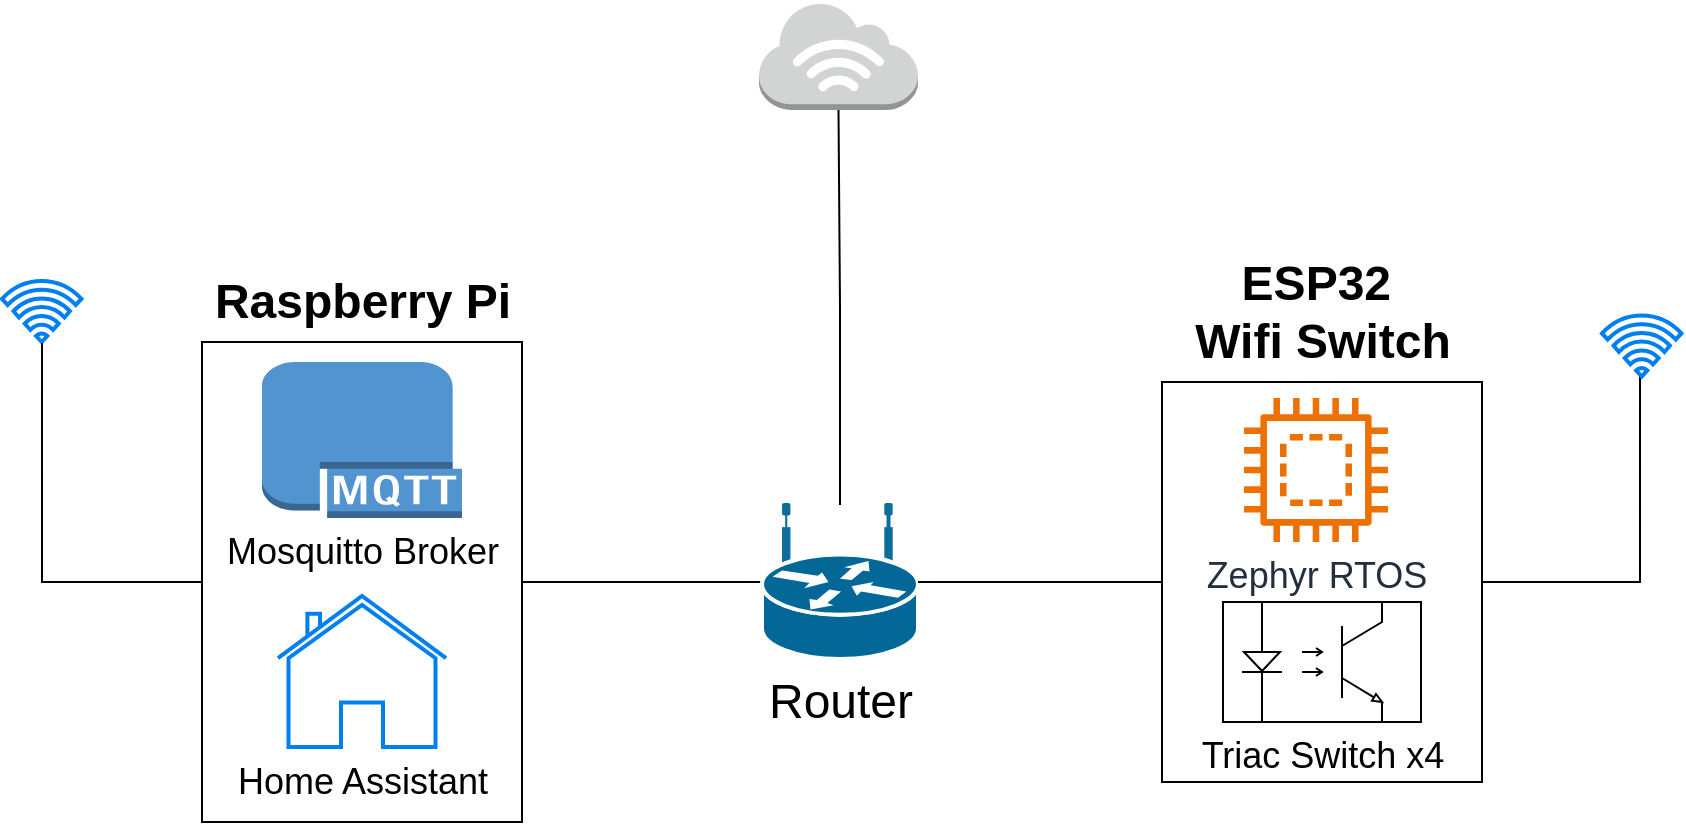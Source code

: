 <mxfile version="24.6.4" type="github">
  <diagram name="Page-1" id="c37626ed-c26b-45fb-9056-f9ebc6bb27b6">
    <mxGraphModel dx="1615" dy="1707" grid="1" gridSize="10" guides="1" tooltips="1" connect="1" arrows="1" fold="1" page="1" pageScale="1" pageWidth="1100" pageHeight="850" background="none" math="0" shadow="0">
      <root>
        <mxCell id="0" />
        <mxCell id="1" parent="0" />
        <mxCell id="5czC_teY8-kOng0B751O-43" style="edgeStyle=orthogonalEdgeStyle;rounded=0;orthogonalLoop=1;jettySize=auto;html=1;endArrow=none;endFill=0;" edge="1" parent="1" source="5czC_teY8-kOng0B751O-1" target="5czC_teY8-kOng0B751O-2">
          <mxGeometry relative="1" as="geometry" />
        </mxCell>
        <mxCell id="5czC_teY8-kOng0B751O-1" value="" style="rounded=0;whiteSpace=wrap;html=1;" vertex="1" parent="1">
          <mxGeometry x="200" y="160" width="160" height="240" as="geometry" />
        </mxCell>
        <mxCell id="5czC_teY8-kOng0B751O-37" value="" style="edgeStyle=orthogonalEdgeStyle;rounded=0;orthogonalLoop=1;jettySize=auto;html=1;endArrow=none;endFill=0;" edge="1" parent="1" source="5czC_teY8-kOng0B751O-2" target="5czC_teY8-kOng0B751O-24">
          <mxGeometry relative="1" as="geometry" />
        </mxCell>
        <mxCell id="5czC_teY8-kOng0B751O-2" value="&lt;font style=&quot;font-size: 24px;&quot;&gt;Router&lt;/font&gt;" style="shape=mxgraph.cisco.routers.wireless_router;sketch=0;html=1;pointerEvents=1;dashed=0;fillColor=#036897;strokeColor=#ffffff;strokeWidth=2;verticalLabelPosition=bottom;verticalAlign=top;align=center;outlineConnect=0;" vertex="1" parent="1">
          <mxGeometry x="480" y="241.5" width="78" height="77" as="geometry" />
        </mxCell>
        <mxCell id="5czC_teY8-kOng0B751O-4" value="&lt;font style=&quot;font-size: 24px;&quot;&gt;&lt;b&gt;Raspberry Pi&lt;/b&gt;&lt;/font&gt;" style="text;html=1;align=center;verticalAlign=middle;resizable=0;points=[];autosize=1;strokeColor=none;fillColor=none;" vertex="1" parent="1">
          <mxGeometry x="195" y="120" width="170" height="40" as="geometry" />
        </mxCell>
        <mxCell id="5czC_teY8-kOng0B751O-10" value="" style="html=1;verticalLabelPosition=bottom;align=center;labelBackgroundColor=#ffffff;verticalAlign=top;strokeWidth=2;strokeColor=#0080F0;shadow=0;dashed=0;shape=mxgraph.ios7.icons.wifi;pointerEvents=1" vertex="1" parent="1">
          <mxGeometry x="100" y="129.5" width="39.7" height="30.5" as="geometry" />
        </mxCell>
        <mxCell id="5czC_teY8-kOng0B751O-12" value="&lt;font style=&quot;font-size: 18px;&quot;&gt;Mosquitto Broker&lt;/font&gt;" style="outlineConnect=0;dashed=0;verticalLabelPosition=bottom;verticalAlign=top;align=center;html=1;shape=mxgraph.aws3.mqtt_protocol;fillColor=#5294CF;gradientColor=none;" vertex="1" parent="1">
          <mxGeometry x="230" y="170" width="100" height="78" as="geometry" />
        </mxCell>
        <mxCell id="5czC_teY8-kOng0B751O-16" value="&lt;font style=&quot;font-size: 18px;&quot;&gt;Home Assistant&lt;/font&gt;" style="html=1;verticalLabelPosition=bottom;align=center;labelBackgroundColor=#ffffff;verticalAlign=top;strokeWidth=2;strokeColor=#0080F0;shadow=0;dashed=0;shape=mxgraph.ios7.icons.home;" vertex="1" parent="1">
          <mxGeometry x="238" y="287" width="84" height="75.5" as="geometry" />
        </mxCell>
        <mxCell id="5czC_teY8-kOng0B751O-24" value="" style="outlineConnect=0;dashed=0;verticalLabelPosition=bottom;verticalAlign=top;align=center;html=1;shape=mxgraph.aws3.internet_3;fillColor=#D2D3D3;gradientColor=none;" vertex="1" parent="1">
          <mxGeometry x="478.5" y="-10" width="79.5" height="54" as="geometry" />
        </mxCell>
        <mxCell id="5czC_teY8-kOng0B751O-44" style="edgeStyle=orthogonalEdgeStyle;rounded=0;orthogonalLoop=1;jettySize=auto;html=1;entryX=0.479;entryY=0.877;entryDx=0;entryDy=0;entryPerimeter=0;endArrow=none;endFill=0;" edge="1" parent="1" source="5czC_teY8-kOng0B751O-28" target="5czC_teY8-kOng0B751O-30">
          <mxGeometry relative="1" as="geometry">
            <mxPoint x="900" y="280.0" as="targetPoint" />
          </mxGeometry>
        </mxCell>
        <mxCell id="5czC_teY8-kOng0B751O-28" value="" style="rounded=0;whiteSpace=wrap;html=1;" vertex="1" parent="1">
          <mxGeometry x="680" y="180" width="160" height="200" as="geometry" />
        </mxCell>
        <mxCell id="5czC_teY8-kOng0B751O-29" value="&lt;font style=&quot;font-size: 24px;&quot;&gt;&lt;b&gt;ESP32&amp;nbsp;&lt;/b&gt;&lt;/font&gt;&lt;div&gt;&lt;font style=&quot;font-size: 24px;&quot;&gt;&lt;b&gt;Wifi Switch&lt;/b&gt;&lt;/font&gt;&lt;/div&gt;" style="text;html=1;align=center;verticalAlign=middle;resizable=0;points=[];autosize=1;strokeColor=none;fillColor=none;" vertex="1" parent="1">
          <mxGeometry x="685" y="110" width="150" height="70" as="geometry" />
        </mxCell>
        <mxCell id="5czC_teY8-kOng0B751O-30" value="" style="html=1;verticalLabelPosition=bottom;align=center;labelBackgroundColor=#ffffff;verticalAlign=top;strokeWidth=2;strokeColor=#0080F0;shadow=0;dashed=0;shape=mxgraph.ios7.icons.wifi;pointerEvents=1" vertex="1" parent="1">
          <mxGeometry x="900" y="146.75" width="39.7" height="30.5" as="geometry" />
        </mxCell>
        <mxCell id="5czC_teY8-kOng0B751O-33" value="&lt;font style=&quot;font-size: 18px;&quot;&gt;Zephyr RTOS&lt;/font&gt;" style="sketch=0;outlineConnect=0;fontColor=#232F3E;gradientColor=none;fillColor=#ED7100;strokeColor=none;dashed=0;verticalLabelPosition=bottom;verticalAlign=top;align=center;html=1;fontSize=12;fontStyle=0;aspect=fixed;pointerEvents=1;shape=mxgraph.aws4.braket_embedded_simulator;" vertex="1" parent="1">
          <mxGeometry x="721" y="188" width="72" height="72" as="geometry" />
        </mxCell>
        <mxCell id="5czC_teY8-kOng0B751O-36" value="&lt;font style=&quot;font-size: 18px;&quot;&gt;Triac Switch x4&lt;/font&gt;" style="verticalLabelPosition=bottom;shadow=0;dashed=0;align=center;html=1;verticalAlign=top;shape=mxgraph.electrical.opto_electronics.opto-coupler;" vertex="1" parent="1">
          <mxGeometry x="710.5" y="290" width="99" height="60" as="geometry" />
        </mxCell>
        <mxCell id="5czC_teY8-kOng0B751O-45" style="edgeStyle=orthogonalEdgeStyle;rounded=0;orthogonalLoop=1;jettySize=auto;html=1;entryX=0.504;entryY=1.016;entryDx=0;entryDy=0;entryPerimeter=0;endArrow=none;endFill=0;" edge="1" parent="1" source="5czC_teY8-kOng0B751O-1" target="5czC_teY8-kOng0B751O-10">
          <mxGeometry relative="1" as="geometry" />
        </mxCell>
        <mxCell id="5czC_teY8-kOng0B751O-47" style="edgeStyle=orthogonalEdgeStyle;rounded=0;orthogonalLoop=1;jettySize=auto;html=1;entryX=1;entryY=0.5;entryDx=0;entryDy=0;entryPerimeter=0;endArrow=none;endFill=0;" edge="1" parent="1" source="5czC_teY8-kOng0B751O-28" target="5czC_teY8-kOng0B751O-2">
          <mxGeometry relative="1" as="geometry" />
        </mxCell>
      </root>
    </mxGraphModel>
  </diagram>
</mxfile>
